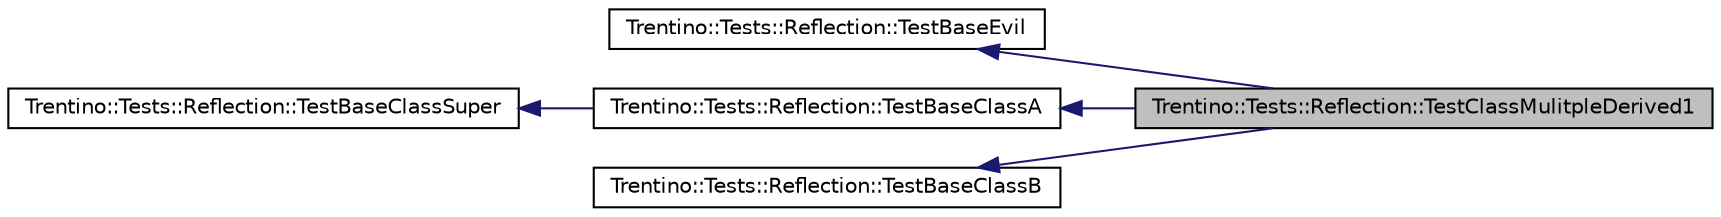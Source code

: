 digraph G
{
  edge [fontname="Helvetica",fontsize="10",labelfontname="Helvetica",labelfontsize="10"];
  node [fontname="Helvetica",fontsize="10",shape=record];
  rankdir="LR";
  Node1 [label="Trentino::Tests::Reflection::TestClassMulitpleDerived1",height=0.2,width=0.4,color="black", fillcolor="grey75", style="filled" fontcolor="black"];
  Node2 -> Node1 [dir="back",color="midnightblue",fontsize="10",style="solid",fontname="Helvetica"];
  Node2 [label="Trentino::Tests::Reflection::TestBaseEvil",height=0.2,width=0.4,color="black", fillcolor="white", style="filled",URL="$class_trentino_1_1_tests_1_1_reflection_1_1_test_base_evil.html"];
  Node3 -> Node1 [dir="back",color="midnightblue",fontsize="10",style="solid",fontname="Helvetica"];
  Node3 [label="Trentino::Tests::Reflection::TestBaseClassA",height=0.2,width=0.4,color="black", fillcolor="white", style="filled",URL="$class_trentino_1_1_tests_1_1_reflection_1_1_test_base_class_a.html"];
  Node4 -> Node3 [dir="back",color="midnightblue",fontsize="10",style="solid",fontname="Helvetica"];
  Node4 [label="Trentino::Tests::Reflection::TestBaseClassSuper",height=0.2,width=0.4,color="black", fillcolor="white", style="filled",URL="$class_trentino_1_1_tests_1_1_reflection_1_1_test_base_class_super.html"];
  Node5 -> Node1 [dir="back",color="midnightblue",fontsize="10",style="solid",fontname="Helvetica"];
  Node5 [label="Trentino::Tests::Reflection::TestBaseClassB",height=0.2,width=0.4,color="black", fillcolor="white", style="filled",URL="$class_trentino_1_1_tests_1_1_reflection_1_1_test_base_class_b.html"];
}
